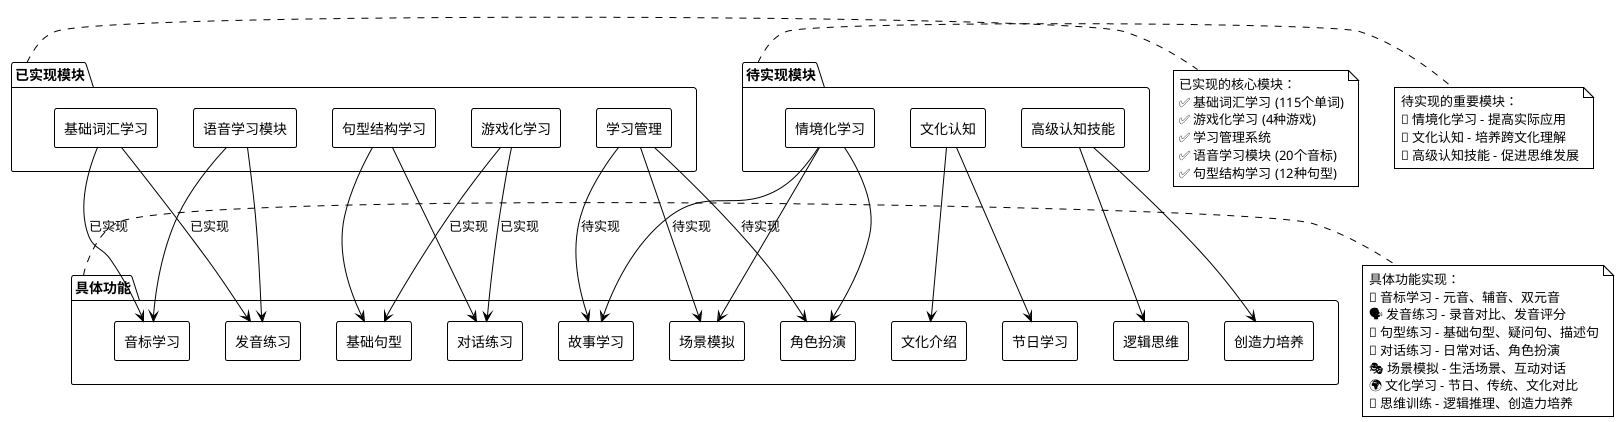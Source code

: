 @startuml 幼儿英语学习内容模块完整流程图

!theme plain
skinparam backgroundColor #FFFFFF
skinparam componentStyle rectangle

package "已实现模块" as implemented {
  component [基础词汇学习] as vocab
  component [游戏化学习] as games
  component [学习管理] as management
  component [语音学习模块] as phonics
  component [句型结构学习] as sentences
}

package "待实现模块" as pending {
  component [情境化学习] as scenarios
  component [文化认知] as culture
  component [高级认知技能] as cognitive
}

package "具体功能" as features {
  component [音标学习] as phonetics
  component [发音练习] as pronunciation
  component [基础句型] as basic_sentences
  component [对话练习] as conversation
  component [场景模拟] as scenario_sim
  component [角色扮演] as role_play
  component [故事学习] as stories
  component [文化介绍] as cultural_intro
  component [节日学习] as festivals
  component [逻辑思维] as logic
  component [创造力培养] as creativity
}

vocab --> phonetics : 已实现
vocab --> pronunciation : 已实现
games --> basic_sentences : 已实现
games --> conversation : 已实现
management --> scenario_sim : 待实现
management --> role_play : 待实现
management --> stories : 待实现

phonics --> phonetics
phonics --> pronunciation
sentences --> basic_sentences
sentences --> conversation
scenarios --> scenario_sim
scenarios --> role_play
scenarios --> stories
culture --> cultural_intro
culture --> festivals
cognitive --> logic
cognitive --> creativity

note right of implemented
  已实现的核心模块：
  ✅ 基础词汇学习 (115个单词)
  ✅ 游戏化学习 (4种游戏)
  ✅ 学习管理系统
  ✅ 语音学习模块 (20个音标)
  ✅ 句型结构学习 (12种句型)
end note

note right of pending
  待实现的重要模块：
  🔄 情境化学习 - 提高实际应用
  🔄 文化认知 - 培养跨文化理解
  🔄 高级认知技能 - 促进思维发展
end note

note right of features
  具体功能实现：
  🎵 音标学习 - 元音、辅音、双元音
  🗣️ 发音练习 - 录音对比、发音评分
  📝 句型练习 - 基础句型、疑问句、描述句
  💬 对话练习 - 日常对话、角色扮演
  🎭 场景模拟 - 生活场景、互动对话
  🌍 文化学习 - 节日、传统、文化对比
  🧠 思维训练 - 逻辑推理、创造力培养
end note

@enduml
